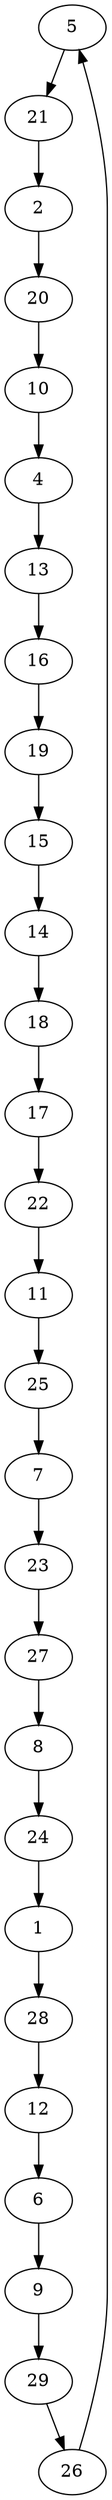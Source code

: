 digraph exported {
"5" [pos="2.6785714285714284,7.25!"]
"10" [pos="2.5357142857142856,4.678571428571429!"]
"24" [pos="4.5,5.357142857142857!"]
"25" [pos="4.571428571428571,2.8214285714285716!"]
"14" [pos="1.8214285714285714,2.5!"]
"20" [pos="2.107142857142857,4.964285714285714!"]
"29" [pos="1.2857142857142858,7.071428571428571!"]
"1" [pos="4.107142857142857,6.285714285714286!"]
"6" [pos="3.6785714285714284,7.392857142857143!"]
"28" [pos="4.5,6.821428571428571!"]
"21" [pos="2.9642857142857144,6.321428571428571!"]
"9" [pos="2.8214285714285716,8.071428571428571!"]
"13" [pos="3.4642857142857144,4.785714285714286!"]
"2" [pos="2.25,5.928571428571429!"]
"17" [pos="0.8214285714285714,2.107142857142857!"]
"22" [pos="1.75,1.7857142857142858!"]
"27" [pos="5.214285714285714,5.071428571428571!"]
"12" [pos="4.178571428571429,8.214285714285714!"]
"7" [pos="5.892857142857143,2.3214285714285716!"]
"18" [pos="1.6428571428571428,3.0714285714285716!"]
"16" [pos="4.571428571428571,4.285714285714286!"]
"11" [pos="3.0,1.9642857142857142!"]
"26" [pos="1.75,7.607142857142857!"]
"23" [pos="6.571428571428571,4.428571428571429!"]
"8" [pos="5.321428571428571,5.821428571428571!"]
"19" [pos="3.7142857142857144,3.392857142857143!"]
"4" [pos="2.6785714285714284,3.9285714285714284!"]
"15" [pos="2.6785714285714284,3.2142857142857144!"]
"15" -> "14"
"21" -> "2"
"1" -> "28"
"7" -> "23"
"22" -> "11"
"6" -> "9"
"23" -> "27"
"14" -> "18"
"18" -> "17"
"27" -> "8"
"4" -> "13"
"8" -> "24"
"17" -> "22"
"26" -> "5"
"29" -> "26"
"11" -> "25"
"5" -> "21"
"16" -> "19"
"10" -> "4"
"28" -> "12"
"12" -> "6"
"24" -> "1"
"20" -> "10"
"2" -> "20"
"25" -> "7"
"19" -> "15"
"13" -> "16"
"9" -> "29"
}

